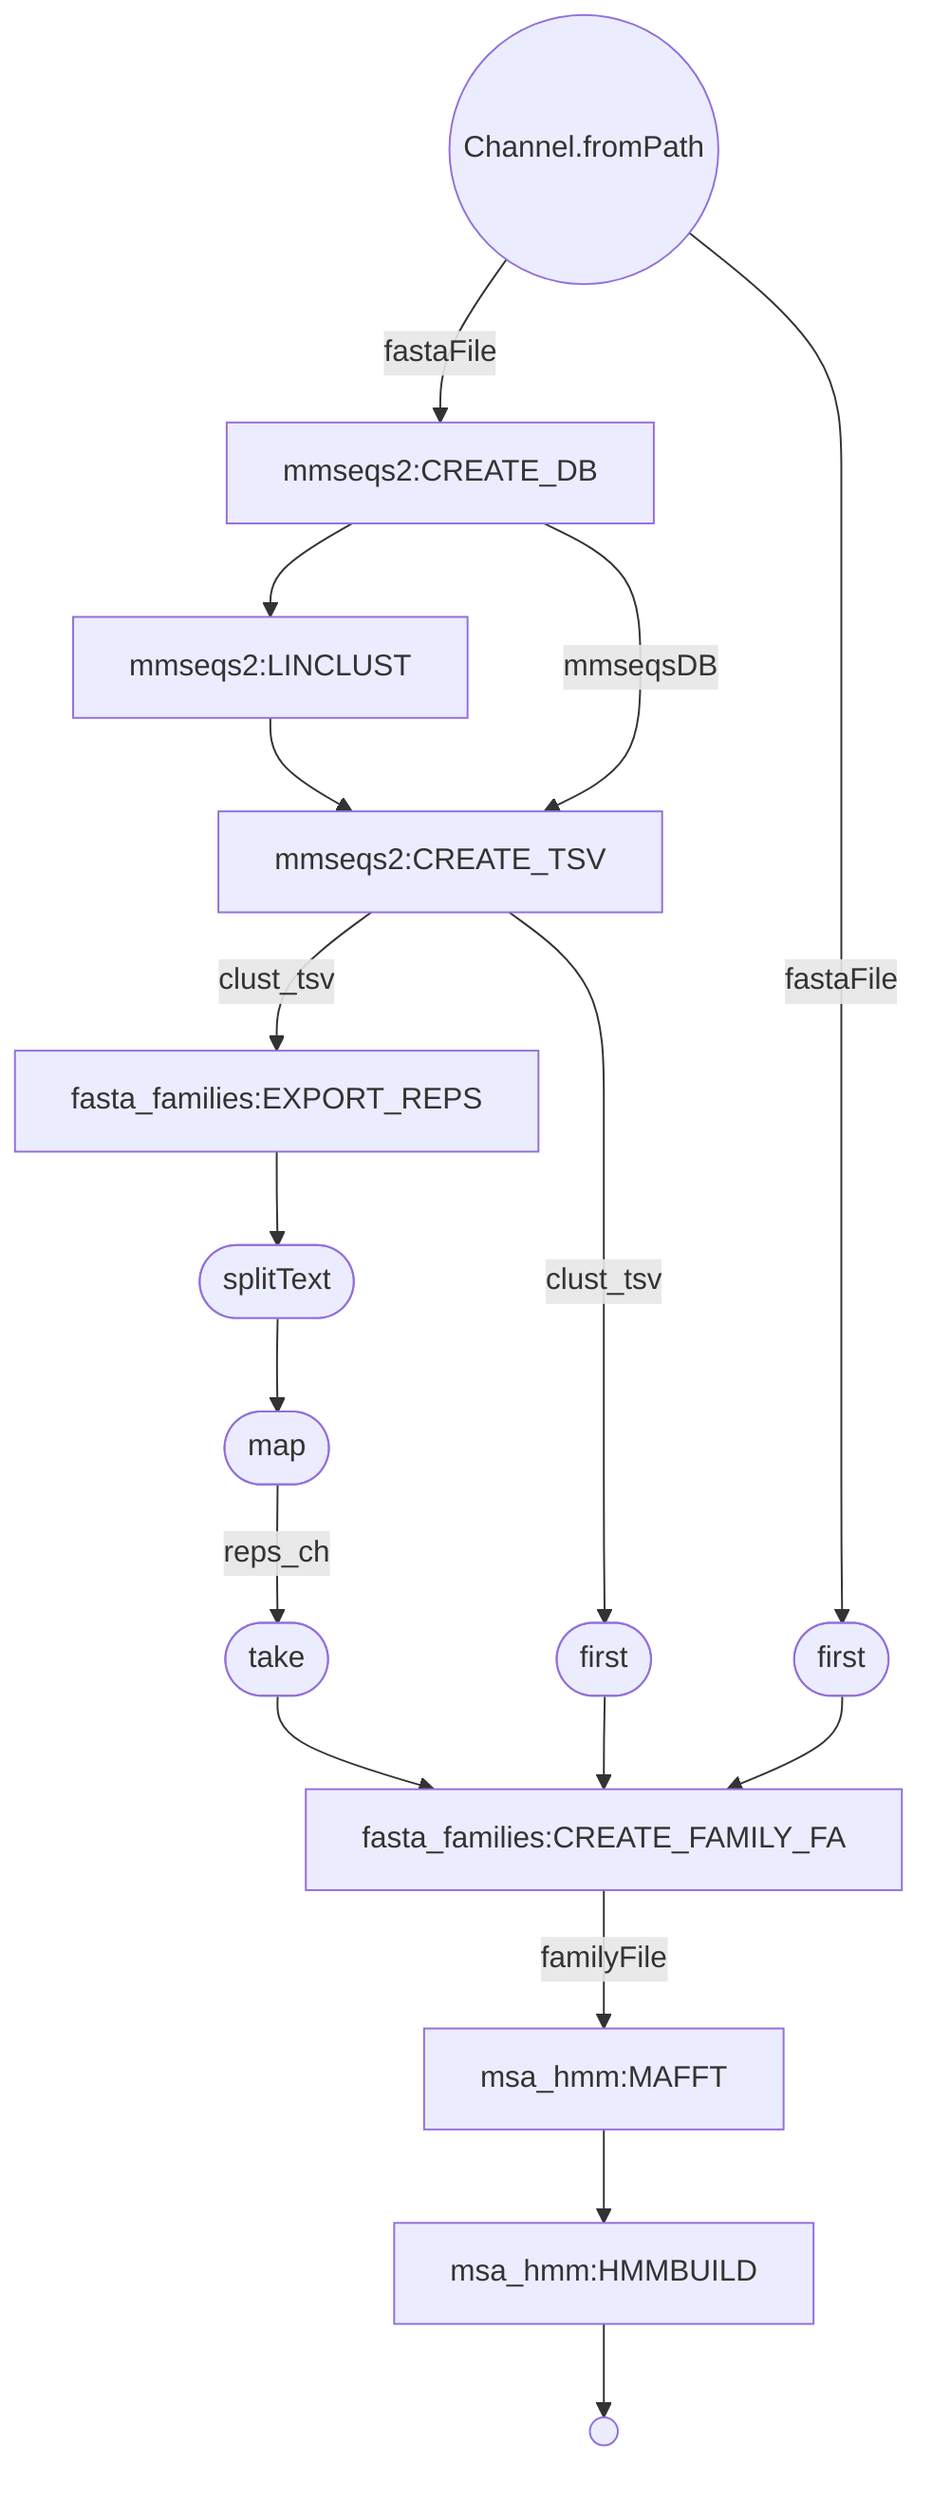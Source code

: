 flowchart TD
    p0((Channel.fromPath))
    p1[mmseqs2:CREATE_DB]
    p2[mmseqs2:LINCLUST]
    p3[mmseqs2:CREATE_TSV]
    p4[fasta_families:EXPORT_REPS]
    p5([splitText])
    p6([map])
    p7([first])
    p8([first])
    p9([take])
    p10[fasta_families:CREATE_FAMILY_FA]
    p11[msa_hmm:MAFFT]
    p12[msa_hmm:HMMBUILD]
    p13(( ))
    p0 -->|fastaFile| p1
    p1 --> p2
    p2 --> p3
    p1 -->|mmseqsDB| p3
    p3 -->|clust_tsv| p4
    p4 --> p5
    p5 --> p6
    p6 -->|reps_ch| p9
    p3 -->|clust_tsv| p7
    p7 --> p10
    p0 -->|fastaFile| p8
    p8 --> p10
    p9 --> p10
    p10 -->|familyFile| p11
    p11 --> p12
    p12 --> p13
